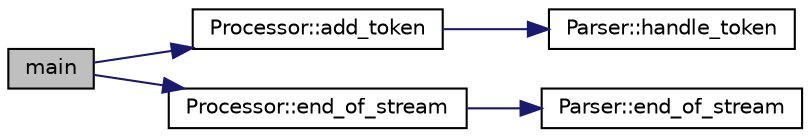 digraph "main"
{
 // INTERACTIVE_SVG=YES
  edge [fontname="Helvetica",fontsize="10",labelfontname="Helvetica",labelfontsize="10"];
  node [fontname="Helvetica",fontsize="10",shape=record];
  rankdir="LR";
  Node1 [label="main",height=0.2,width=0.4,color="black", fillcolor="grey75", style="filled" fontcolor="black"];
  Node1 -> Node2 [color="midnightblue",fontsize="10",style="solid",fontname="Helvetica"];
  Node2 [label="Processor::add_token",height=0.2,width=0.4,color="black", fillcolor="white", style="filled",URL="$class_processor.html#ae91cab2598720a55045f555e720c4e7e"];
  Node2 -> Node3 [color="midnightblue",fontsize="10",style="solid",fontname="Helvetica"];
  Node3 [label="Parser::handle_token",height=0.2,width=0.4,color="black", fillcolor="white", style="filled",URL="$class_parser.html#a2a43c312ed39de25423bc4b91224005d"];
  Node1 -> Node4 [color="midnightblue",fontsize="10",style="solid",fontname="Helvetica"];
  Node4 [label="Processor::end_of_stream",height=0.2,width=0.4,color="black", fillcolor="white", style="filled",URL="$class_processor.html#af005f4ed31649b820c2d004a08d35a28"];
  Node4 -> Node5 [color="midnightblue",fontsize="10",style="solid",fontname="Helvetica"];
  Node5 [label="Parser::end_of_stream",height=0.2,width=0.4,color="black", fillcolor="white", style="filled",URL="$class_parser.html#a479c91b345921f92d116e2949f9101ec"];
}

